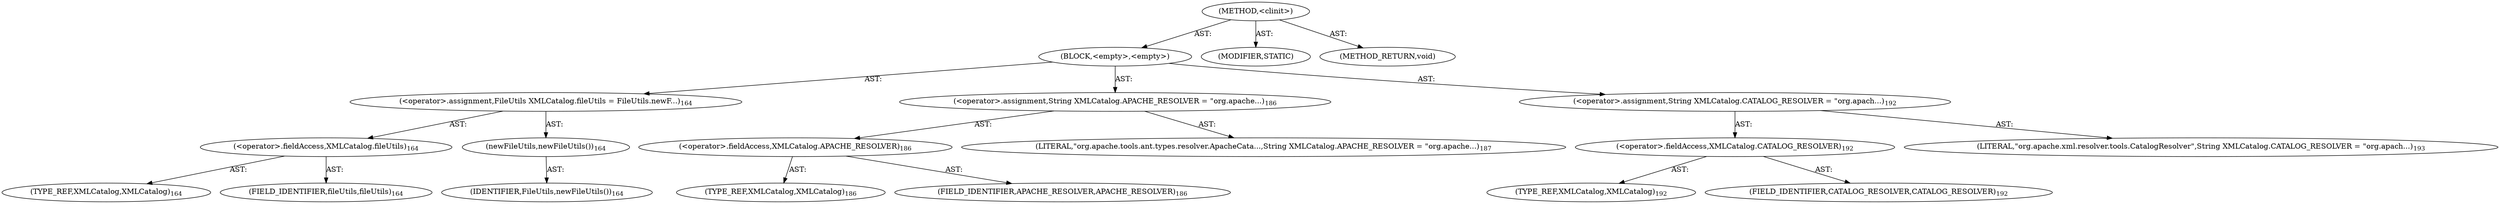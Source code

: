 digraph "&lt;clinit&gt;" {  
"111669149729" [label = <(METHOD,&lt;clinit&gt;)> ]
"25769803930" [label = <(BLOCK,&lt;empty&gt;,&lt;empty&gt;)> ]
"30064771759" [label = <(&lt;operator&gt;.assignment,FileUtils XMLCatalog.fileUtils = FileUtils.newF...)<SUB>164</SUB>> ]
"30064771760" [label = <(&lt;operator&gt;.fieldAccess,XMLCatalog.fileUtils)<SUB>164</SUB>> ]
"180388626447" [label = <(TYPE_REF,XMLCatalog,XMLCatalog)<SUB>164</SUB>> ]
"55834574956" [label = <(FIELD_IDENTIFIER,fileUtils,fileUtils)<SUB>164</SUB>> ]
"30064771761" [label = <(newFileUtils,newFileUtils())<SUB>164</SUB>> ]
"68719477325" [label = <(IDENTIFIER,FileUtils,newFileUtils())<SUB>164</SUB>> ]
"30064771762" [label = <(&lt;operator&gt;.assignment,String XMLCatalog.APACHE_RESOLVER = &quot;org.apache...)<SUB>186</SUB>> ]
"30064771763" [label = <(&lt;operator&gt;.fieldAccess,XMLCatalog.APACHE_RESOLVER)<SUB>186</SUB>> ]
"180388626448" [label = <(TYPE_REF,XMLCatalog,XMLCatalog)<SUB>186</SUB>> ]
"55834574957" [label = <(FIELD_IDENTIFIER,APACHE_RESOLVER,APACHE_RESOLVER)<SUB>186</SUB>> ]
"90194313346" [label = <(LITERAL,&quot;org.apache.tools.ant.types.resolver.ApacheCata...,String XMLCatalog.APACHE_RESOLVER = &quot;org.apache...)<SUB>187</SUB>> ]
"30064771764" [label = <(&lt;operator&gt;.assignment,String XMLCatalog.CATALOG_RESOLVER = &quot;org.apach...)<SUB>192</SUB>> ]
"30064771765" [label = <(&lt;operator&gt;.fieldAccess,XMLCatalog.CATALOG_RESOLVER)<SUB>192</SUB>> ]
"180388626449" [label = <(TYPE_REF,XMLCatalog,XMLCatalog)<SUB>192</SUB>> ]
"55834574958" [label = <(FIELD_IDENTIFIER,CATALOG_RESOLVER,CATALOG_RESOLVER)<SUB>192</SUB>> ]
"90194313347" [label = <(LITERAL,&quot;org.apache.xml.resolver.tools.CatalogResolver&quot;,String XMLCatalog.CATALOG_RESOLVER = &quot;org.apach...)<SUB>193</SUB>> ]
"133143986264" [label = <(MODIFIER,STATIC)> ]
"128849018913" [label = <(METHOD_RETURN,void)> ]
  "111669149729" -> "25769803930"  [ label = "AST: "] 
  "111669149729" -> "133143986264"  [ label = "AST: "] 
  "111669149729" -> "128849018913"  [ label = "AST: "] 
  "25769803930" -> "30064771759"  [ label = "AST: "] 
  "25769803930" -> "30064771762"  [ label = "AST: "] 
  "25769803930" -> "30064771764"  [ label = "AST: "] 
  "30064771759" -> "30064771760"  [ label = "AST: "] 
  "30064771759" -> "30064771761"  [ label = "AST: "] 
  "30064771760" -> "180388626447"  [ label = "AST: "] 
  "30064771760" -> "55834574956"  [ label = "AST: "] 
  "30064771761" -> "68719477325"  [ label = "AST: "] 
  "30064771762" -> "30064771763"  [ label = "AST: "] 
  "30064771762" -> "90194313346"  [ label = "AST: "] 
  "30064771763" -> "180388626448"  [ label = "AST: "] 
  "30064771763" -> "55834574957"  [ label = "AST: "] 
  "30064771764" -> "30064771765"  [ label = "AST: "] 
  "30064771764" -> "90194313347"  [ label = "AST: "] 
  "30064771765" -> "180388626449"  [ label = "AST: "] 
  "30064771765" -> "55834574958"  [ label = "AST: "] 
}
